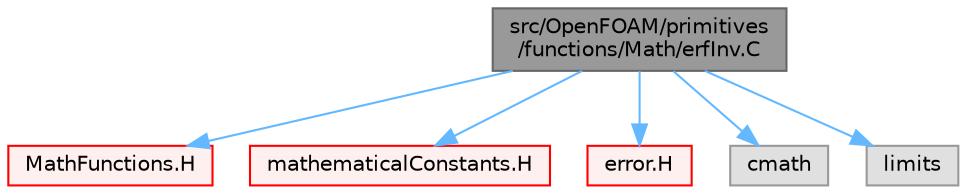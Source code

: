 digraph "src/OpenFOAM/primitives/functions/Math/erfInv.C"
{
 // LATEX_PDF_SIZE
  bgcolor="transparent";
  edge [fontname=Helvetica,fontsize=10,labelfontname=Helvetica,labelfontsize=10];
  node [fontname=Helvetica,fontsize=10,shape=box,height=0.2,width=0.4];
  Node1 [id="Node000001",label="src/OpenFOAM/primitives\l/functions/Math/erfInv.C",height=0.2,width=0.4,color="gray40", fillcolor="grey60", style="filled", fontcolor="black",tooltip=" "];
  Node1 -> Node2 [id="edge1_Node000001_Node000002",color="steelblue1",style="solid",tooltip=" "];
  Node2 [id="Node000002",label="MathFunctions.H",height=0.2,width=0.4,color="red", fillcolor="#FFF0F0", style="filled",URL="$MathFunctions_8H.html",tooltip=" "];
  Node1 -> Node34 [id="edge2_Node000001_Node000034",color="steelblue1",style="solid",tooltip=" "];
  Node34 [id="Node000034",label="mathematicalConstants.H",height=0.2,width=0.4,color="red", fillcolor="#FFF0F0", style="filled",URL="$mathematicalConstants_8H.html",tooltip=" "];
  Node1 -> Node35 [id="edge3_Node000001_Node000035",color="steelblue1",style="solid",tooltip=" "];
  Node35 [id="Node000035",label="error.H",height=0.2,width=0.4,color="red", fillcolor="#FFF0F0", style="filled",URL="$error_8H.html",tooltip=" "];
  Node1 -> Node31 [id="edge4_Node000001_Node000031",color="steelblue1",style="solid",tooltip=" "];
  Node31 [id="Node000031",label="cmath",height=0.2,width=0.4,color="grey60", fillcolor="#E0E0E0", style="filled",tooltip=" "];
  Node1 -> Node71 [id="edge5_Node000001_Node000071",color="steelblue1",style="solid",tooltip=" "];
  Node71 [id="Node000071",label="limits",height=0.2,width=0.4,color="grey60", fillcolor="#E0E0E0", style="filled",tooltip=" "];
}
